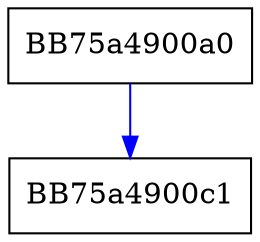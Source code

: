 digraph Write {
  node [shape="box"];
  graph [splines=ortho];
  BB75a4900a0 -> BB75a4900c1 [color="blue"];
}